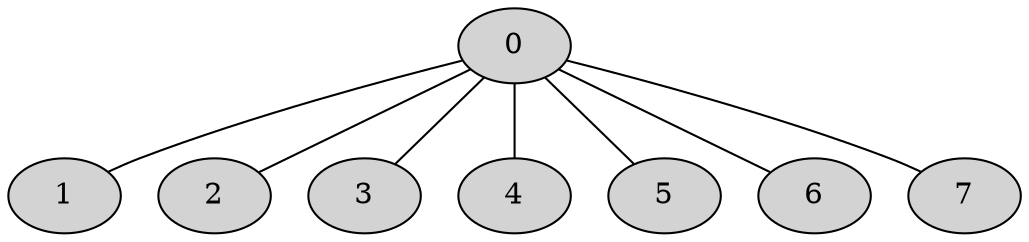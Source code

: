 graph G {
0 [style=filled];
1 [style=filled];
2 [style=filled];
3 [style=filled];
4 [style=filled];
5 [style=filled];
6 [style=filled];
7 [style=filled];
0--1;
0--2;
0--3;
0--4;
0--5;
0--6;
0--7;
}